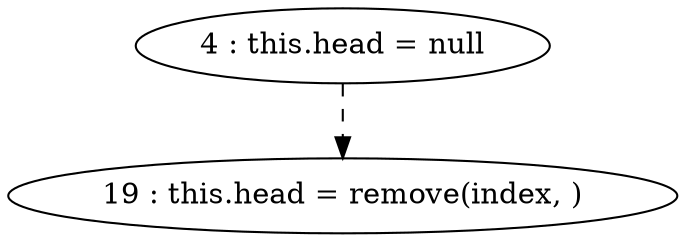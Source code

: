 digraph G {
"4 : this.head = null"
"4 : this.head = null" -> "19 : this.head = remove(index, )" [style=dashed]
"19 : this.head = remove(index, )"
}